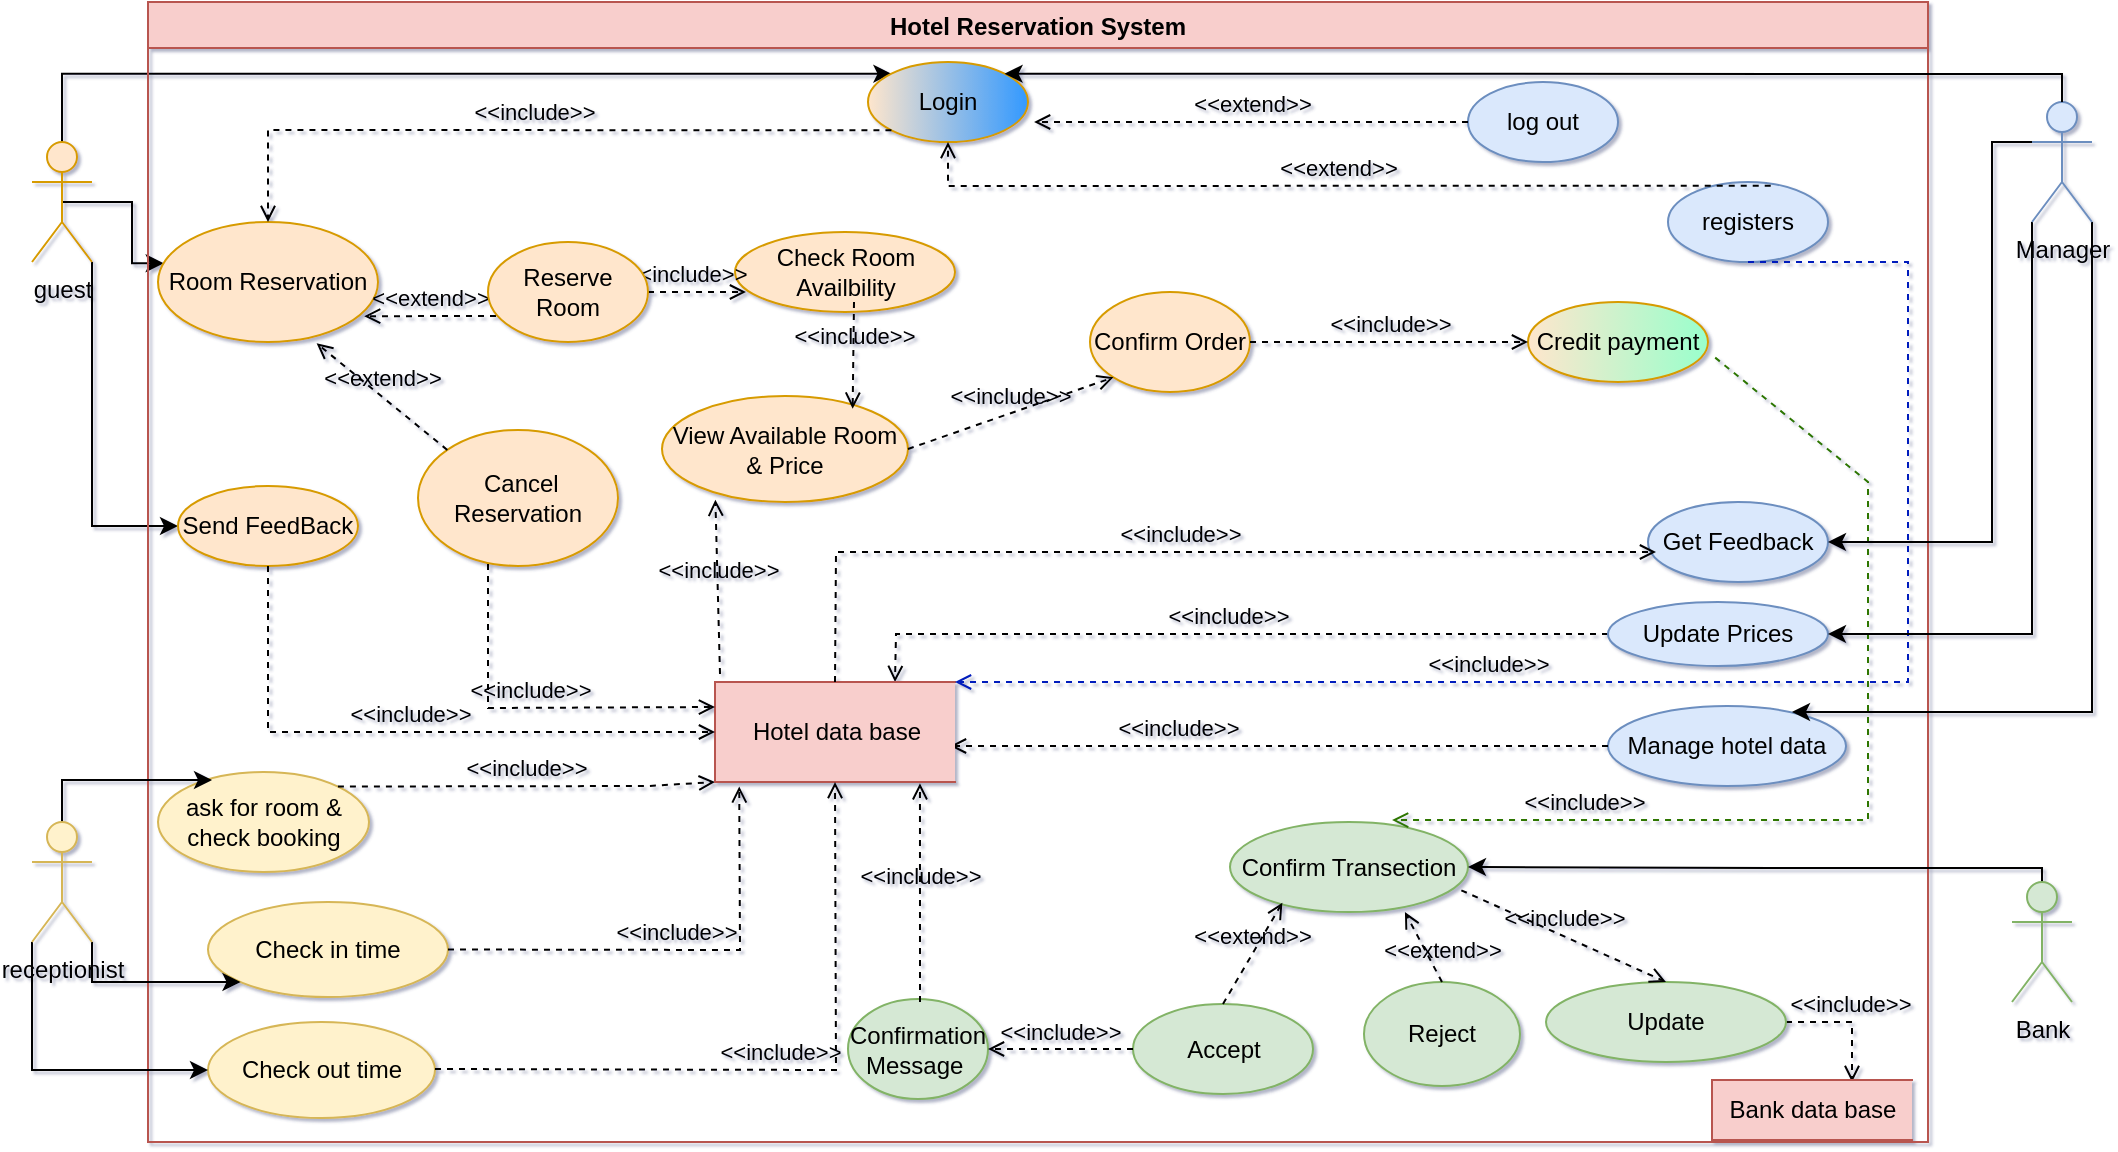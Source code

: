 <mxfile version="16.1.2" type="github">
  <diagram id="2-V__d1XPRfBeipLiVIh" name="Page-1">
    <mxGraphModel dx="868" dy="882" grid="0" gridSize="10" guides="1" tooltips="1" connect="1" arrows="1" fold="1" page="0" pageScale="1" pageWidth="850" pageHeight="1100" math="0" shadow="1">
      <root>
        <mxCell id="0" />
        <mxCell id="1" parent="0" />
        <mxCell id="g6fRVF89N0frr8c6gZ4i-14" style="edgeStyle=orthogonalEdgeStyle;rounded=0;jumpSize=6;orthogonalLoop=1;jettySize=auto;html=1;exitX=0.5;exitY=0.5;exitDx=0;exitDy=0;exitPerimeter=0;entryX=0.026;entryY=0.344;entryDx=0;entryDy=0;entryPerimeter=0;endSize=6;strokeWidth=1;" parent="1" source="XcRsSz3dHbmi5cUPa2XA-1" target="XcRsSz3dHbmi5cUPa2XA-9" edge="1">
          <mxGeometry relative="1" as="geometry" />
        </mxCell>
        <mxCell id="WZFf5T6H3l5eF_3KUhfD-8" style="edgeStyle=orthogonalEdgeStyle;rounded=0;orthogonalLoop=1;jettySize=auto;html=1;exitX=1;exitY=1;exitDx=0;exitDy=0;exitPerimeter=0;entryX=0;entryY=0.5;entryDx=0;entryDy=0;" parent="1" source="XcRsSz3dHbmi5cUPa2XA-1" target="MNG2Wnu7vpZ2kROJvoPU-10" edge="1">
          <mxGeometry relative="1" as="geometry" />
        </mxCell>
        <mxCell id="M_COvaCvX46usvArkKA6-1" style="edgeStyle=orthogonalEdgeStyle;rounded=0;orthogonalLoop=1;jettySize=auto;html=1;exitX=0.5;exitY=0;exitDx=0;exitDy=0;exitPerimeter=0;entryX=0;entryY=0;entryDx=0;entryDy=0;" parent="1" source="XcRsSz3dHbmi5cUPa2XA-1" target="XcRsSz3dHbmi5cUPa2XA-4" edge="1">
          <mxGeometry relative="1" as="geometry" />
        </mxCell>
        <mxCell id="XcRsSz3dHbmi5cUPa2XA-1" value="guest" style="shape=umlActor;verticalLabelPosition=bottom;verticalAlign=top;html=1;outlineConnect=0;fillColor=#ffe6cc;strokeColor=#d79b00;" parent="1" vertex="1">
          <mxGeometry x="120" y="-60" width="30" height="60" as="geometry" />
        </mxCell>
        <mxCell id="XcRsSz3dHbmi5cUPa2XA-2" value="Hotel Reservation System" style="swimlane;fillColor=#f8cecc;strokeColor=#b85450;" parent="1" vertex="1">
          <mxGeometry x="178" y="-130" width="890" height="570" as="geometry">
            <mxRectangle x="200" y="-140" width="180" height="23" as="alternateBounds" />
          </mxGeometry>
        </mxCell>
        <mxCell id="MNG2Wnu7vpZ2kROJvoPU-4" value="&amp;lt;&amp;lt;include&amp;gt;&amp;gt;" style="html=1;verticalAlign=bottom;labelBackgroundColor=none;endArrow=open;endFill=0;dashed=1;rounded=0;exitX=0;exitY=0.5;exitDx=0;exitDy=0;entryX=0.75;entryY=0;entryDx=0;entryDy=0;" parent="XcRsSz3dHbmi5cUPa2XA-2" source="MNG2Wnu7vpZ2kROJvoPU-2" target="g6fRVF89N0frr8c6gZ4i-6" edge="1">
          <mxGeometry width="160" relative="1" as="geometry">
            <mxPoint x="370" y="290" as="sourcePoint" />
            <mxPoint x="410" y="270" as="targetPoint" />
            <Array as="points">
              <mxPoint x="374" y="316" />
            </Array>
          </mxGeometry>
        </mxCell>
        <mxCell id="XcRsSz3dHbmi5cUPa2XA-4" value="Login" style="ellipse;whiteSpace=wrap;html=1;gradientDirection=east;fillColor=#ffe6cc;strokeColor=#d79b00;gradientColor=#3399FF;" parent="XcRsSz3dHbmi5cUPa2XA-2" vertex="1">
          <mxGeometry x="360" y="30" width="80" height="40" as="geometry" />
        </mxCell>
        <mxCell id="XcRsSz3dHbmi5cUPa2XA-7" value="Check Room Availbility" style="ellipse;whiteSpace=wrap;html=1;fillColor=#ffe6cc;strokeColor=#d79b00;" parent="XcRsSz3dHbmi5cUPa2XA-2" vertex="1">
          <mxGeometry x="293.5" y="115" width="110" height="40" as="geometry" />
        </mxCell>
        <mxCell id="XcRsSz3dHbmi5cUPa2XA-9" value="Room Reservation" style="ellipse;whiteSpace=wrap;html=1;fillColor=#ffe6cc;strokeColor=#d79b00;" parent="XcRsSz3dHbmi5cUPa2XA-2" vertex="1">
          <mxGeometry x="5" y="110" width="110" height="60" as="geometry" />
        </mxCell>
        <mxCell id="Sf3XW1H4hBjx1v4OMdXL-1" value="Manage hotel data" style="ellipse;whiteSpace=wrap;html=1;fillColor=#dae8fc;strokeColor=#6c8ebf;" parent="XcRsSz3dHbmi5cUPa2XA-2" vertex="1">
          <mxGeometry x="730" y="352" width="119" height="40" as="geometry" />
        </mxCell>
        <mxCell id="Sf3XW1H4hBjx1v4OMdXL-6" value="ask for room &amp;amp; check booking" style="ellipse;whiteSpace=wrap;html=1;fillColor=#fff2cc;strokeColor=#d6b656;" parent="XcRsSz3dHbmi5cUPa2XA-2" vertex="1">
          <mxGeometry x="5" y="385" width="105.5" height="50" as="geometry" />
        </mxCell>
        <mxCell id="Sf3XW1H4hBjx1v4OMdXL-7" value="Check in time" style="ellipse;whiteSpace=wrap;html=1;fillColor=#fff2cc;strokeColor=#d6b656;" parent="XcRsSz3dHbmi5cUPa2XA-2" vertex="1">
          <mxGeometry x="30" y="450" width="120" height="47.5" as="geometry" />
        </mxCell>
        <mxCell id="Sf3XW1H4hBjx1v4OMdXL-8" value="Confirm Transection" style="ellipse;whiteSpace=wrap;html=1;fillColor=#d5e8d4;strokeColor=#82b366;" parent="XcRsSz3dHbmi5cUPa2XA-2" vertex="1">
          <mxGeometry x="541" y="410" width="119" height="45" as="geometry" />
        </mxCell>
        <mxCell id="_IYdy7Do-wZ9eUBrCJ6A-9" value="View Available Room &amp;amp; Price" style="ellipse;whiteSpace=wrap;html=1;fillColor=#ffe6cc;strokeColor=#d79b00;" parent="XcRsSz3dHbmi5cUPa2XA-2" vertex="1">
          <mxGeometry x="257" y="197" width="123" height="53" as="geometry" />
        </mxCell>
        <mxCell id="_IYdy7Do-wZ9eUBrCJ6A-16" value="Accept" style="ellipse;whiteSpace=wrap;html=1;fillColor=#d5e8d4;strokeColor=#82b366;" parent="XcRsSz3dHbmi5cUPa2XA-2" vertex="1">
          <mxGeometry x="492.5" y="501" width="90" height="45" as="geometry" />
        </mxCell>
        <mxCell id="_IYdy7Do-wZ9eUBrCJ6A-17" value="Reject" style="ellipse;whiteSpace=wrap;html=1;fillColor=#d5e8d4;strokeColor=#82b366;" parent="XcRsSz3dHbmi5cUPa2XA-2" vertex="1">
          <mxGeometry x="608" y="490" width="78" height="52" as="geometry" />
        </mxCell>
        <mxCell id="_IYdy7Do-wZ9eUBrCJ6A-19" value="&amp;lt;&amp;lt;include&amp;gt;&amp;gt;" style="html=1;verticalAlign=bottom;labelBackgroundColor=none;endArrow=open;endFill=0;dashed=1;rounded=0;exitX=1;exitY=0.5;exitDx=0;exitDy=0;" parent="XcRsSz3dHbmi5cUPa2XA-2" source="_IYdy7Do-wZ9eUBrCJ6A-22" edge="1">
          <mxGeometry width="160" relative="1" as="geometry">
            <mxPoint x="852" y="540" as="sourcePoint" />
            <mxPoint x="852" y="540" as="targetPoint" />
            <Array as="points">
              <mxPoint x="852" y="510" />
            </Array>
          </mxGeometry>
        </mxCell>
        <mxCell id="_IYdy7Do-wZ9eUBrCJ6A-20" value="&amp;lt;&amp;lt;extend&amp;gt;&amp;gt;" style="html=1;verticalAlign=bottom;labelBackgroundColor=none;endArrow=open;endFill=0;dashed=1;rounded=0;entryX=0.22;entryY=0.897;entryDx=0;entryDy=0;exitX=0.5;exitY=0;exitDx=0;exitDy=0;entryPerimeter=0;" parent="XcRsSz3dHbmi5cUPa2XA-2" source="_IYdy7Do-wZ9eUBrCJ6A-16" target="Sf3XW1H4hBjx1v4OMdXL-8" edge="1">
          <mxGeometry width="160" relative="1" as="geometry">
            <mxPoint x="-90" y="272.5" as="sourcePoint" />
            <mxPoint x="-173.285" y="226.688" as="targetPoint" />
            <Array as="points" />
          </mxGeometry>
        </mxCell>
        <mxCell id="_IYdy7Do-wZ9eUBrCJ6A-21" value="&amp;lt;&amp;lt;extend&amp;gt;&amp;gt;" style="html=1;verticalAlign=bottom;labelBackgroundColor=none;endArrow=open;endFill=0;dashed=1;rounded=0;entryX=0.735;entryY=1.001;entryDx=0;entryDy=0;exitX=0.5;exitY=0;exitDx=0;exitDy=0;entryPerimeter=0;" parent="XcRsSz3dHbmi5cUPa2XA-2" source="_IYdy7Do-wZ9eUBrCJ6A-17" target="Sf3XW1H4hBjx1v4OMdXL-8" edge="1">
          <mxGeometry x="-0.671" y="-3" width="160" relative="1" as="geometry">
            <mxPoint x="479" y="341.5" as="sourcePoint" />
            <mxPoint x="398.53" y="275.949" as="targetPoint" />
            <mxPoint as="offset" />
          </mxGeometry>
        </mxCell>
        <mxCell id="_IYdy7Do-wZ9eUBrCJ6A-22" value="Update" style="ellipse;whiteSpace=wrap;html=1;fillColor=#d5e8d4;strokeColor=#82b366;" parent="XcRsSz3dHbmi5cUPa2XA-2" vertex="1">
          <mxGeometry x="699" y="490" width="120" height="40" as="geometry" />
        </mxCell>
        <mxCell id="_IYdy7Do-wZ9eUBrCJ6A-26" value="&amp;lt;&amp;lt;include&amp;gt;&amp;gt;" style="html=1;verticalAlign=bottom;labelBackgroundColor=none;endArrow=open;endFill=0;dashed=1;rounded=0;entryX=0.5;entryY=0;entryDx=0;entryDy=0;endSize=6;jumpSize=6;strokeWidth=1;exitX=0;exitY=1;exitDx=0;exitDy=0;" parent="XcRsSz3dHbmi5cUPa2XA-2" source="XcRsSz3dHbmi5cUPa2XA-4" target="XcRsSz3dHbmi5cUPa2XA-9" edge="1">
          <mxGeometry width="160" relative="1" as="geometry">
            <mxPoint x="355" y="70" as="sourcePoint" />
            <mxPoint x="350" y="130" as="targetPoint" />
            <Array as="points">
              <mxPoint x="60" y="64" />
            </Array>
          </mxGeometry>
        </mxCell>
        <mxCell id="_IYdy7Do-wZ9eUBrCJ6A-32" value="&amp;lt;&amp;lt;include&amp;gt;&amp;gt;" style="html=1;verticalAlign=bottom;labelBackgroundColor=none;endArrow=open;endFill=0;dashed=1;rounded=0;entryX=0.775;entryY=0.12;entryDx=0;entryDy=0;entryPerimeter=0;" parent="XcRsSz3dHbmi5cUPa2XA-2" target="_IYdy7Do-wZ9eUBrCJ6A-9" edge="1">
          <mxGeometry width="160" relative="1" as="geometry">
            <mxPoint x="353" y="150" as="sourcePoint" />
            <mxPoint x="360" y="140" as="targetPoint" />
            <Array as="points" />
          </mxGeometry>
        </mxCell>
        <mxCell id="_IYdy7Do-wZ9eUBrCJ6A-70" value="&amp;lt;&amp;lt;include&amp;gt;&amp;gt;" style="html=1;verticalAlign=bottom;labelBackgroundColor=none;endArrow=open;endFill=0;dashed=1;rounded=0;exitX=1;exitY=0;exitDx=0;exitDy=0;entryX=0;entryY=1;entryDx=0;entryDy=0;" parent="XcRsSz3dHbmi5cUPa2XA-2" source="Sf3XW1H4hBjx1v4OMdXL-6" target="g6fRVF89N0frr8c6gZ4i-6" edge="1">
          <mxGeometry width="160" relative="1" as="geometry">
            <mxPoint x="161.25" y="477.5" as="sourcePoint" />
            <mxPoint x="309.04" y="223.28" as="targetPoint" />
            <Array as="points">
              <mxPoint x="250" y="392" />
            </Array>
          </mxGeometry>
        </mxCell>
        <mxCell id="_IYdy7Do-wZ9eUBrCJ6A-74" value="Confirmation Message&amp;nbsp;" style="ellipse;whiteSpace=wrap;html=1;fillColor=#d5e8d4;strokeColor=#82b366;" parent="XcRsSz3dHbmi5cUPa2XA-2" vertex="1">
          <mxGeometry x="350" y="498.5" width="70" height="50" as="geometry" />
        </mxCell>
        <mxCell id="_IYdy7Do-wZ9eUBrCJ6A-76" value="&amp;lt;&amp;lt;include&amp;gt;&amp;gt;" style="html=1;verticalAlign=bottom;labelBackgroundColor=none;endArrow=open;endFill=0;dashed=1;rounded=0;entryX=1;entryY=0.5;entryDx=0;entryDy=0;" parent="XcRsSz3dHbmi5cUPa2XA-2" source="_IYdy7Do-wZ9eUBrCJ6A-16" target="_IYdy7Do-wZ9eUBrCJ6A-74" edge="1">
          <mxGeometry width="160" relative="1" as="geometry">
            <mxPoint x="872.0" y="350" as="sourcePoint" />
            <mxPoint x="440" y="530" as="targetPoint" />
          </mxGeometry>
        </mxCell>
        <mxCell id="_IYdy7Do-wZ9eUBrCJ6A-33" value="&amp;lt;&amp;lt;include&amp;gt;&amp;gt;" style="html=1;verticalAlign=bottom;labelBackgroundColor=none;endArrow=open;endFill=0;dashed=1;rounded=0;exitX=1;exitY=0.5;exitDx=0;exitDy=0;entryX=0.101;entryY=1.044;entryDx=0;entryDy=0;entryPerimeter=0;" parent="XcRsSz3dHbmi5cUPa2XA-2" source="Sf3XW1H4hBjx1v4OMdXL-7" target="g6fRVF89N0frr8c6gZ4i-6" edge="1">
          <mxGeometry width="160" relative="1" as="geometry">
            <mxPoint x="261.95" y="150.64" as="sourcePoint" />
            <mxPoint x="340" y="230" as="targetPoint" />
            <Array as="points">
              <mxPoint x="296" y="474" />
            </Array>
          </mxGeometry>
        </mxCell>
        <mxCell id="_IYdy7Do-wZ9eUBrCJ6A-78" value="&amp;lt;&amp;lt;include&amp;gt;&amp;gt;" style="html=1;verticalAlign=bottom;labelBackgroundColor=none;endArrow=open;endFill=0;dashed=1;rounded=0;exitX=0;exitY=0.5;exitDx=0;exitDy=0;" parent="XcRsSz3dHbmi5cUPa2XA-2" source="Sf3XW1H4hBjx1v4OMdXL-1" edge="1">
          <mxGeometry x="0.306" width="160" relative="1" as="geometry">
            <mxPoint x="730" y="370" as="sourcePoint" />
            <mxPoint x="401" y="372" as="targetPoint" />
            <Array as="points" />
            <mxPoint as="offset" />
          </mxGeometry>
        </mxCell>
        <mxCell id="vngWo0SiOwcMVRFuQw_g-2" value="&amp;nbsp;Cancel Reservation" style="ellipse;whiteSpace=wrap;html=1;fillColor=#ffe6cc;strokeColor=#d79b00;" parent="XcRsSz3dHbmi5cUPa2XA-2" vertex="1">
          <mxGeometry x="135" y="214" width="100" height="68" as="geometry" />
        </mxCell>
        <mxCell id="vngWo0SiOwcMVRFuQw_g-3" value="&amp;lt;&amp;lt;extend&amp;gt;&amp;gt;" style="html=1;verticalAlign=bottom;labelBackgroundColor=none;endArrow=open;endFill=0;dashed=1;rounded=0;entryX=0.937;entryY=0.785;entryDx=0;entryDy=0;exitX=0.05;exitY=0.74;exitDx=0;exitDy=0;entryPerimeter=0;exitPerimeter=0;" parent="XcRsSz3dHbmi5cUPa2XA-2" source="vngWo0SiOwcMVRFuQw_g-1" target="XcRsSz3dHbmi5cUPa2XA-9" edge="1">
          <mxGeometry width="160" relative="1" as="geometry">
            <mxPoint x="20.0" y="226.25" as="sourcePoint" />
            <mxPoint x="36.039" y="151.175" as="targetPoint" />
            <Array as="points" />
          </mxGeometry>
        </mxCell>
        <mxCell id="vngWo0SiOwcMVRFuQw_g-4" value="&amp;lt;&amp;lt;extend&amp;gt;&amp;gt;" style="html=1;verticalAlign=bottom;labelBackgroundColor=none;endArrow=open;endFill=0;dashed=1;rounded=0;entryX=0.721;entryY=1.011;entryDx=0;entryDy=0;exitX=0;exitY=0;exitDx=0;exitDy=0;entryPerimeter=0;" parent="XcRsSz3dHbmi5cUPa2XA-2" source="vngWo0SiOwcMVRFuQw_g-2" target="XcRsSz3dHbmi5cUPa2XA-9" edge="1">
          <mxGeometry width="160" relative="1" as="geometry">
            <mxPoint x="30.0" y="236.25" as="sourcePoint" />
            <mxPoint x="46.039" y="161.175" as="targetPoint" />
          </mxGeometry>
        </mxCell>
        <mxCell id="vngWo0SiOwcMVRFuQw_g-6" value="&amp;lt;&amp;lt;include&amp;gt;&amp;gt;" style="html=1;verticalAlign=bottom;labelBackgroundColor=none;endArrow=open;endFill=0;dashed=1;rounded=0;startArrow=none;" parent="XcRsSz3dHbmi5cUPa2XA-2" source="vngWo0SiOwcMVRFuQw_g-1" edge="1">
          <mxGeometry x="-0.222" width="160" relative="1" as="geometry">
            <mxPoint x="220" y="155" as="sourcePoint" />
            <mxPoint x="299" y="145" as="targetPoint" />
            <Array as="points" />
            <mxPoint as="offset" />
          </mxGeometry>
        </mxCell>
        <mxCell id="vngWo0SiOwcMVRFuQw_g-7" value="&amp;lt;&amp;lt;include&amp;gt;&amp;gt;" style="html=1;verticalAlign=bottom;labelBackgroundColor=none;endArrow=open;endFill=0;dashed=1;rounded=0;entryX=0.854;entryY=1.013;entryDx=0;entryDy=0;entryPerimeter=0;" parent="XcRsSz3dHbmi5cUPa2XA-2" target="g6fRVF89N0frr8c6gZ4i-6" edge="1">
          <mxGeometry width="160" relative="1" as="geometry">
            <mxPoint x="386" y="500" as="sourcePoint" />
            <mxPoint x="430" y="230" as="targetPoint" />
            <Array as="points" />
          </mxGeometry>
        </mxCell>
        <mxCell id="g6fRVF89N0frr8c6gZ4i-6" value="Hotel data base" style="html=1;dashed=0;whitespace=wrap;shape=partialRectangle;right=0;fillColor=#f8cecc;strokeColor=#b85450;" parent="XcRsSz3dHbmi5cUPa2XA-2" vertex="1">
          <mxGeometry x="283.5" y="340" width="120" height="50" as="geometry" />
        </mxCell>
        <mxCell id="g6fRVF89N0frr8c6gZ4i-7" value="Bank data base" style="html=1;dashed=0;whitespace=wrap;shape=partialRectangle;right=0;fillColor=#f8cecc;strokeColor=#b85450;" parent="XcRsSz3dHbmi5cUPa2XA-2" vertex="1">
          <mxGeometry x="782" y="539" width="100" height="30" as="geometry" />
        </mxCell>
        <mxCell id="g6fRVF89N0frr8c6gZ4i-10" value="log out" style="ellipse;whiteSpace=wrap;html=1;fillColor=#dae8fc;strokeColor=#6c8ebf;" parent="XcRsSz3dHbmi5cUPa2XA-2" vertex="1">
          <mxGeometry x="660" y="40" width="75" height="40" as="geometry" />
        </mxCell>
        <mxCell id="g6fRVF89N0frr8c6gZ4i-9" value="&amp;lt;&amp;lt;extend&amp;gt;&amp;gt;" style="html=1;verticalAlign=bottom;labelBackgroundColor=none;endArrow=open;endFill=0;dashed=1;rounded=0;exitX=0;exitY=0.5;exitDx=0;exitDy=0;entryX=1.038;entryY=0.75;entryDx=0;entryDy=0;entryPerimeter=0;" parent="XcRsSz3dHbmi5cUPa2XA-2" source="g6fRVF89N0frr8c6gZ4i-10" target="XcRsSz3dHbmi5cUPa2XA-4" edge="1">
          <mxGeometry width="160" relative="1" as="geometry">
            <mxPoint x="480" y="90" as="sourcePoint" />
            <mxPoint x="420" y="70" as="targetPoint" />
          </mxGeometry>
        </mxCell>
        <mxCell id="g6fRVF89N0frr8c6gZ4i-11" value="registers" style="ellipse;whiteSpace=wrap;html=1;fillColor=#dae8fc;strokeColor=#6c8ebf;" parent="XcRsSz3dHbmi5cUPa2XA-2" vertex="1">
          <mxGeometry x="760" y="90" width="80" height="40" as="geometry" />
        </mxCell>
        <mxCell id="g6fRVF89N0frr8c6gZ4i-13" value="&amp;lt;&amp;lt;extend&amp;gt;&amp;gt;" style="html=1;verticalAlign=bottom;labelBackgroundColor=none;endArrow=open;endFill=0;dashed=1;rounded=0;exitX=0.642;exitY=0.046;exitDx=0;exitDy=0;entryX=0.5;entryY=1;entryDx=0;entryDy=0;exitPerimeter=0;" parent="XcRsSz3dHbmi5cUPa2XA-2" source="g6fRVF89N0frr8c6gZ4i-11" target="XcRsSz3dHbmi5cUPa2XA-4" edge="1">
          <mxGeometry width="160" relative="1" as="geometry">
            <mxPoint x="430.0" y="170" as="sourcePoint" />
            <mxPoint x="430" y="80" as="targetPoint" />
            <Array as="points">
              <mxPoint x="400" y="92" />
            </Array>
          </mxGeometry>
        </mxCell>
        <mxCell id="g6fRVF89N0frr8c6gZ4i-15" value="&amp;lt;&amp;lt;include&amp;gt;&amp;gt;" style="html=1;verticalAlign=bottom;labelBackgroundColor=none;endArrow=open;endFill=0;dashed=1;rounded=0;exitX=0.5;exitY=1;exitDx=0;exitDy=0;fillColor=#0050ef;strokeColor=#001DBC;entryX=1;entryY=0;entryDx=0;entryDy=0;" parent="XcRsSz3dHbmi5cUPa2XA-2" source="g6fRVF89N0frr8c6gZ4i-11" target="g6fRVF89N0frr8c6gZ4i-6" edge="1">
          <mxGeometry x="0.306" width="160" relative="1" as="geometry">
            <mxPoint x="780" y="140" as="sourcePoint" />
            <mxPoint x="410" y="340" as="targetPoint" />
            <Array as="points">
              <mxPoint x="820" y="130" />
              <mxPoint x="880" y="130" />
              <mxPoint x="880" y="340" />
            </Array>
            <mxPoint as="offset" />
          </mxGeometry>
        </mxCell>
        <mxCell id="MNG2Wnu7vpZ2kROJvoPU-2" value="Update Prices" style="ellipse;whiteSpace=wrap;html=1;fillColor=#dae8fc;strokeColor=#6c8ebf;" parent="XcRsSz3dHbmi5cUPa2XA-2" vertex="1">
          <mxGeometry x="730" y="300" width="110" height="32" as="geometry" />
        </mxCell>
        <mxCell id="MNG2Wnu7vpZ2kROJvoPU-6" value="Credit payment" style="ellipse;whiteSpace=wrap;html=1;fillColor=#ffe6cc;strokeColor=#d79b00;gradientColor=#99FFCC;gradientDirection=east;" parent="XcRsSz3dHbmi5cUPa2XA-2" vertex="1">
          <mxGeometry x="690" y="150" width="90" height="40" as="geometry" />
        </mxCell>
        <mxCell id="WZFf5T6H3l5eF_3KUhfD-1" value="Confirm Order" style="ellipse;whiteSpace=wrap;html=1;fillColor=#ffe6cc;strokeColor=#d79b00;" parent="XcRsSz3dHbmi5cUPa2XA-2" vertex="1">
          <mxGeometry x="471" y="145" width="80" height="50" as="geometry" />
        </mxCell>
        <mxCell id="WZFf5T6H3l5eF_3KUhfD-2" value="&amp;lt;&amp;lt;include&amp;gt;&amp;gt;" style="html=1;verticalAlign=bottom;labelBackgroundColor=none;endArrow=open;endFill=0;dashed=1;rounded=0;entryX=0;entryY=1;entryDx=0;entryDy=0;exitX=1;exitY=0.5;exitDx=0;exitDy=0;" parent="XcRsSz3dHbmi5cUPa2XA-2" source="_IYdy7Do-wZ9eUBrCJ6A-9" target="WZFf5T6H3l5eF_3KUhfD-1" edge="1">
          <mxGeometry width="160" relative="1" as="geometry">
            <mxPoint x="430" y="180" as="sourcePoint" />
            <mxPoint x="628" y="151.98" as="targetPoint" />
            <Array as="points" />
          </mxGeometry>
        </mxCell>
        <mxCell id="WZFf5T6H3l5eF_3KUhfD-3" value="&amp;lt;&amp;lt;include&amp;gt;&amp;gt;" style="html=1;verticalAlign=bottom;labelBackgroundColor=none;endArrow=open;endFill=0;dashed=1;rounded=0;entryX=0;entryY=0.5;entryDx=0;entryDy=0;" parent="XcRsSz3dHbmi5cUPa2XA-2" source="WZFf5T6H3l5eF_3KUhfD-1" target="MNG2Wnu7vpZ2kROJvoPU-6" edge="1">
          <mxGeometry width="160" relative="1" as="geometry">
            <mxPoint x="414.86" y="281.25" as="sourcePoint" />
            <mxPoint x="750" y="192" as="targetPoint" />
            <Array as="points" />
          </mxGeometry>
        </mxCell>
        <mxCell id="WZFf5T6H3l5eF_3KUhfD-4" value="&amp;lt;&amp;lt;include&amp;gt;&amp;gt;" style="html=1;verticalAlign=bottom;labelBackgroundColor=none;endArrow=open;endFill=0;dashed=1;rounded=0;exitX=1.04;exitY=0.695;exitDx=0;exitDy=0;entryX=0.681;entryY=-0.022;entryDx=0;entryDy=0;entryPerimeter=0;fillColor=#60a917;strokeColor=#2D7600;exitPerimeter=0;" parent="XcRsSz3dHbmi5cUPa2XA-2" source="MNG2Wnu7vpZ2kROJvoPU-6" target="Sf3XW1H4hBjx1v4OMdXL-8" edge="1">
          <mxGeometry x="0.621" width="160" relative="1" as="geometry">
            <mxPoint x="639" y="240" as="sourcePoint" />
            <mxPoint x="648" y="171.98" as="targetPoint" />
            <Array as="points">
              <mxPoint x="860" y="240" />
              <mxPoint x="860" y="409" />
            </Array>
            <mxPoint as="offset" />
          </mxGeometry>
        </mxCell>
        <mxCell id="vngWo0SiOwcMVRFuQw_g-1" value="Reserve Room" style="ellipse;whiteSpace=wrap;html=1;fillColor=#ffe6cc;strokeColor=#d79b00;" parent="XcRsSz3dHbmi5cUPa2XA-2" vertex="1">
          <mxGeometry x="170" y="120" width="80" height="50" as="geometry" />
        </mxCell>
        <mxCell id="vngWo0SiOwcMVRFuQw_g-5" value="&amp;lt;&amp;lt;include&amp;gt;&amp;gt;" style="html=1;verticalAlign=bottom;labelBackgroundColor=none;endArrow=open;endFill=0;dashed=1;rounded=0;entryX=0;entryY=0.25;entryDx=0;entryDy=0;startArrow=none;exitX=0.35;exitY=0.985;exitDx=0;exitDy=0;exitPerimeter=0;" parent="XcRsSz3dHbmi5cUPa2XA-2" source="vngWo0SiOwcMVRFuQw_g-2" target="g6fRVF89N0frr8c6gZ4i-6" edge="1">
          <mxGeometry width="160" relative="1" as="geometry">
            <mxPoint x="170" y="290" as="sourcePoint" />
            <mxPoint x="290" y="360" as="targetPoint" />
            <Array as="points">
              <mxPoint x="170" y="353" />
            </Array>
          </mxGeometry>
        </mxCell>
        <mxCell id="MNG2Wnu7vpZ2kROJvoPU-10" value="Send FeedBack" style="ellipse;whiteSpace=wrap;html=1;fillColor=#ffe6cc;strokeColor=#d79b00;" parent="XcRsSz3dHbmi5cUPa2XA-2" vertex="1">
          <mxGeometry x="15" y="242" width="90" height="40" as="geometry" />
        </mxCell>
        <mxCell id="WZFf5T6H3l5eF_3KUhfD-9" value="&amp;lt;&amp;lt;include&amp;gt;&amp;gt;" style="html=1;verticalAlign=bottom;labelBackgroundColor=none;endArrow=open;endFill=0;dashed=1;rounded=0;exitX=0.5;exitY=1;exitDx=0;exitDy=0;entryX=0;entryY=0.5;entryDx=0;entryDy=0;startArrow=none;" parent="XcRsSz3dHbmi5cUPa2XA-2" source="MNG2Wnu7vpZ2kROJvoPU-10" target="g6fRVF89N0frr8c6gZ4i-6" edge="1">
          <mxGeometry width="160" relative="1" as="geometry">
            <mxPoint x="181" y="289.008" as="sourcePoint" />
            <mxPoint x="293.5" y="362.5" as="targetPoint" />
            <Array as="points">
              <mxPoint x="60" y="365" />
            </Array>
          </mxGeometry>
        </mxCell>
        <mxCell id="MNG2Wnu7vpZ2kROJvoPU-9" value="Get Feedback" style="ellipse;whiteSpace=wrap;html=1;fillColor=#dae8fc;strokeColor=#6c8ebf;" parent="XcRsSz3dHbmi5cUPa2XA-2" vertex="1">
          <mxGeometry x="750" y="250" width="90" height="40" as="geometry" />
        </mxCell>
        <mxCell id="5G63U3bGQChEz7zoIm1e-7" value="Check out time" style="ellipse;whiteSpace=wrap;html=1;fillColor=#fff2cc;strokeColor=#d6b656;" parent="XcRsSz3dHbmi5cUPa2XA-2" vertex="1">
          <mxGeometry x="30" y="510" width="113.5" height="48" as="geometry" />
        </mxCell>
        <mxCell id="5G63U3bGQChEz7zoIm1e-8" value="&amp;lt;&amp;lt;include&amp;gt;&amp;gt;" style="html=1;verticalAlign=bottom;labelBackgroundColor=none;endArrow=open;endFill=0;dashed=1;rounded=0;entryX=0.5;entryY=1;entryDx=0;entryDy=0;" parent="XcRsSz3dHbmi5cUPa2XA-2" target="g6fRVF89N0frr8c6gZ4i-6" edge="1">
          <mxGeometry width="160" relative="1" as="geometry">
            <mxPoint x="143.5" y="533.5" as="sourcePoint" />
            <mxPoint x="303.5" y="533.5" as="targetPoint" />
            <Array as="points">
              <mxPoint x="344" y="534" />
            </Array>
          </mxGeometry>
        </mxCell>
        <mxCell id="5G63U3bGQChEz7zoIm1e-13" value="&amp;lt;&amp;lt;include&amp;gt;&amp;gt;" style="html=1;verticalAlign=bottom;labelBackgroundColor=none;endArrow=open;endFill=0;dashed=1;rounded=0;entryX=0.217;entryY=0.978;entryDx=0;entryDy=0;entryPerimeter=0;" parent="XcRsSz3dHbmi5cUPa2XA-2" target="_IYdy7Do-wZ9eUBrCJ6A-9" edge="1">
          <mxGeometry width="160" relative="1" as="geometry">
            <mxPoint x="286" y="336" as="sourcePoint" />
            <mxPoint x="413" y="246" as="targetPoint" />
          </mxGeometry>
        </mxCell>
        <mxCell id="5G63U3bGQChEz7zoIm1e-14" value="&amp;lt;&amp;lt;include&amp;gt;&amp;gt;" style="html=1;verticalAlign=bottom;labelBackgroundColor=none;endArrow=open;endFill=0;dashed=1;rounded=0;entryX=0.5;entryY=0;entryDx=0;entryDy=0;exitX=0.972;exitY=0.759;exitDx=0;exitDy=0;exitPerimeter=0;" parent="XcRsSz3dHbmi5cUPa2XA-2" source="Sf3XW1H4hBjx1v4OMdXL-8" target="_IYdy7Do-wZ9eUBrCJ6A-22" edge="1">
          <mxGeometry width="160" relative="1" as="geometry">
            <mxPoint x="734" y="451" as="sourcePoint" />
            <mxPoint x="702" y="552" as="targetPoint" />
            <Array as="points" />
          </mxGeometry>
        </mxCell>
        <mxCell id="5G63U3bGQChEz7zoIm1e-15" value="&amp;lt;&amp;lt;include&amp;gt;&amp;gt;" style="html=1;verticalAlign=bottom;labelBackgroundColor=none;endArrow=open;endFill=0;dashed=1;rounded=0;exitX=0.5;exitY=0;exitDx=0;exitDy=0;" parent="XcRsSz3dHbmi5cUPa2XA-2" source="g6fRVF89N0frr8c6gZ4i-6" edge="1">
          <mxGeometry width="160" relative="1" as="geometry">
            <mxPoint x="337" y="327" as="sourcePoint" />
            <mxPoint x="754" y="275" as="targetPoint" />
            <Array as="points">
              <mxPoint x="344" y="275" />
            </Array>
          </mxGeometry>
        </mxCell>
        <mxCell id="Sf3XW1H4hBjx1v4OMdXL-10" style="edgeStyle=orthogonalEdgeStyle;rounded=0;orthogonalLoop=1;jettySize=auto;html=1;exitX=0.5;exitY=0;exitDx=0;exitDy=0;exitPerimeter=0;entryX=0.256;entryY=0.08;entryDx=0;entryDy=0;entryPerimeter=0;" parent="1" source="XcRsSz3dHbmi5cUPa2XA-3" target="Sf3XW1H4hBjx1v4OMdXL-6" edge="1">
          <mxGeometry relative="1" as="geometry">
            <Array as="points">
              <mxPoint x="135" y="259" />
            </Array>
            <mxPoint x="270" y="270" as="targetPoint" />
          </mxGeometry>
        </mxCell>
        <mxCell id="Sf3XW1H4hBjx1v4OMdXL-11" style="edgeStyle=orthogonalEdgeStyle;rounded=0;orthogonalLoop=1;jettySize=auto;html=1;exitX=1;exitY=1;exitDx=0;exitDy=0;exitPerimeter=0;" parent="1" source="XcRsSz3dHbmi5cUPa2XA-3" target="Sf3XW1H4hBjx1v4OMdXL-7" edge="1">
          <mxGeometry relative="1" as="geometry">
            <Array as="points">
              <mxPoint x="150" y="360" />
            </Array>
          </mxGeometry>
        </mxCell>
        <mxCell id="5G63U3bGQChEz7zoIm1e-5" style="edgeStyle=orthogonalEdgeStyle;rounded=0;orthogonalLoop=1;jettySize=auto;html=1;exitX=0;exitY=1;exitDx=0;exitDy=0;exitPerimeter=0;entryX=0;entryY=0.5;entryDx=0;entryDy=0;" parent="1" source="XcRsSz3dHbmi5cUPa2XA-3" target="5G63U3bGQChEz7zoIm1e-7" edge="1">
          <mxGeometry relative="1" as="geometry">
            <mxPoint x="160" y="410" as="targetPoint" />
          </mxGeometry>
        </mxCell>
        <mxCell id="XcRsSz3dHbmi5cUPa2XA-3" value="receptionist" style="shape=umlActor;verticalLabelPosition=bottom;verticalAlign=top;html=1;outlineConnect=0;fillColor=#fff2cc;strokeColor=#d6b656;" parent="1" vertex="1">
          <mxGeometry x="120" y="280" width="30" height="60" as="geometry" />
        </mxCell>
        <mxCell id="g6fRVF89N0frr8c6gZ4i-2" style="edgeStyle=orthogonalEdgeStyle;rounded=0;orthogonalLoop=1;jettySize=auto;html=1;exitX=0.5;exitY=0;exitDx=0;exitDy=0;exitPerimeter=0;entryX=1;entryY=0.5;entryDx=0;entryDy=0;" parent="1" source="XcRsSz3dHbmi5cUPa2XA-19" target="Sf3XW1H4hBjx1v4OMdXL-8" edge="1">
          <mxGeometry relative="1" as="geometry">
            <mxPoint x="1001.0" y="230" as="targetPoint" />
            <Array as="points">
              <mxPoint x="1125" y="303" />
              <mxPoint x="990" y="303" />
            </Array>
          </mxGeometry>
        </mxCell>
        <mxCell id="XcRsSz3dHbmi5cUPa2XA-19" value="Bank" style="shape=umlActor;verticalLabelPosition=bottom;verticalAlign=top;html=1;outlineConnect=0;fillColor=#d5e8d4;strokeColor=#82b366;" parent="1" vertex="1">
          <mxGeometry x="1110" y="310" width="30" height="60" as="geometry" />
        </mxCell>
        <mxCell id="g6fRVF89N0frr8c6gZ4i-8" style="edgeStyle=orthogonalEdgeStyle;rounded=0;orthogonalLoop=1;jettySize=auto;html=1;exitX=1;exitY=1;exitDx=0;exitDy=0;exitPerimeter=0;entryX=0.773;entryY=0.075;entryDx=0;entryDy=0;entryPerimeter=0;" parent="1" source="XcRsSz3dHbmi5cUPa2XA-22" target="Sf3XW1H4hBjx1v4OMdXL-1" edge="1">
          <mxGeometry relative="1" as="geometry">
            <Array as="points">
              <mxPoint x="1150" y="225" />
            </Array>
          </mxGeometry>
        </mxCell>
        <mxCell id="MNG2Wnu7vpZ2kROJvoPU-3" style="edgeStyle=orthogonalEdgeStyle;rounded=0;orthogonalLoop=1;jettySize=auto;html=1;exitX=0;exitY=1;exitDx=0;exitDy=0;exitPerimeter=0;entryX=1;entryY=0.5;entryDx=0;entryDy=0;" parent="1" source="XcRsSz3dHbmi5cUPa2XA-22" target="MNG2Wnu7vpZ2kROJvoPU-2" edge="1">
          <mxGeometry relative="1" as="geometry" />
        </mxCell>
        <mxCell id="5G63U3bGQChEz7zoIm1e-4" style="edgeStyle=orthogonalEdgeStyle;rounded=0;orthogonalLoop=1;jettySize=auto;html=1;exitX=0;exitY=0.333;exitDx=0;exitDy=0;exitPerimeter=0;entryX=1;entryY=0.5;entryDx=0;entryDy=0;" parent="1" source="XcRsSz3dHbmi5cUPa2XA-22" target="MNG2Wnu7vpZ2kROJvoPU-9" edge="1">
          <mxGeometry relative="1" as="geometry">
            <Array as="points">
              <mxPoint x="1100" y="-60" />
              <mxPoint x="1100" y="140" />
            </Array>
          </mxGeometry>
        </mxCell>
        <mxCell id="XcRsSz3dHbmi5cUPa2XA-22" value="Manager" style="shape=umlActor;verticalLabelPosition=bottom;verticalAlign=top;html=1;outlineConnect=0;fillColor=#dae8fc;strokeColor=#6c8ebf;" parent="1" vertex="1">
          <mxGeometry x="1120" y="-80" width="30" height="60" as="geometry" />
        </mxCell>
        <mxCell id="_IYdy7Do-wZ9eUBrCJ6A-79" value="" style="endArrow=classic;html=1;rounded=0;entryX=1;entryY=0;entryDx=0;entryDy=0;exitX=0.5;exitY=0;exitDx=0;exitDy=0;exitPerimeter=0;" parent="1" source="XcRsSz3dHbmi5cUPa2XA-22" target="XcRsSz3dHbmi5cUPa2XA-4" edge="1">
          <mxGeometry width="50" height="50" relative="1" as="geometry">
            <mxPoint x="1050" y="320" as="sourcePoint" />
            <mxPoint x="1059.0" y="-100" as="targetPoint" />
            <Array as="points">
              <mxPoint x="1135" y="-94" />
            </Array>
          </mxGeometry>
        </mxCell>
      </root>
    </mxGraphModel>
  </diagram>
</mxfile>
